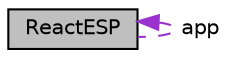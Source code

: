 digraph "ReactESP"
{
 // INTERACTIVE_SVG=YES
 // LATEX_PDF_SIZE
  bgcolor="transparent";
  edge [fontname="Helvetica",fontsize="10",labelfontname="Helvetica",labelfontsize="10"];
  node [fontname="Helvetica",fontsize="10",shape=record];
  Node1 [label="ReactESP",height=0.2,width=0.4,color="black", fillcolor="grey75", style="filled", fontcolor="black",tooltip="Main class of a ReactESP program."];
  Node1 -> Node1 [dir="back",color="darkorchid3",fontsize="10",style="dashed",label=" app" ,fontname="Helvetica"];
}
